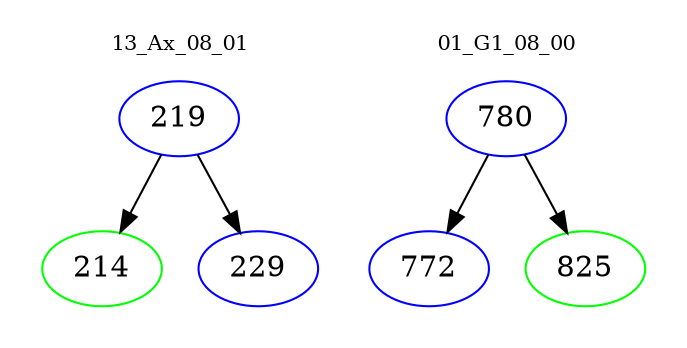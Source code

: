 digraph{
subgraph cluster_0 {
color = white
label = "13_Ax_08_01";
fontsize=10;
T0_219 [label="219", color="blue"]
T0_219 -> T0_214 [color="black"]
T0_214 [label="214", color="green"]
T0_219 -> T0_229 [color="black"]
T0_229 [label="229", color="blue"]
}
subgraph cluster_1 {
color = white
label = "01_G1_08_00";
fontsize=10;
T1_780 [label="780", color="blue"]
T1_780 -> T1_772 [color="black"]
T1_772 [label="772", color="blue"]
T1_780 -> T1_825 [color="black"]
T1_825 [label="825", color="green"]
}
}
